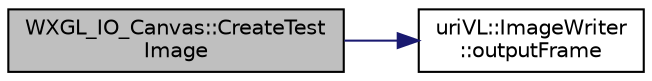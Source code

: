 digraph "WXGL_IO_Canvas::CreateTestImage"
{
  edge [fontname="Helvetica",fontsize="10",labelfontname="Helvetica",labelfontsize="10"];
  node [fontname="Helvetica",fontsize="10",shape=record];
  rankdir="LR";
  Node1 [label="WXGL_IO_Canvas::CreateTest\lImage",height=0.2,width=0.4,color="black", fillcolor="grey75", style="filled", fontcolor="black"];
  Node1 -> Node2 [color="midnightblue",fontsize="10",style="solid",fontname="Helvetica"];
  Node2 [label="uriVL::ImageWriter\l::outputFrame",height=0.2,width=0.4,color="black", fillcolor="white", style="filled",URL="$classuriVL_1_1ImageWriter.html#aa605beee8ef37b1d0186a9412cf4a944",tooltip="Write the image to the currently assigned destination. "];
}
